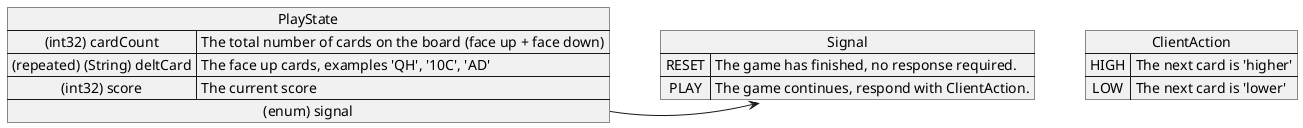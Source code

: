 @startuml
'https://plantuml.com/object-diagram

map Signal {
RESET => The game has finished, no response required.
PLAY => The game continues, respond with ClientAction.
}

map PlayState{
 (int32) cardCount => The total number of cards on the board (face up + face down)
 (repeated) (String) deltCard => The face up cards, examples 'QH', '10C', 'AD'
 (int32) score => The current score
 (enum) signal *-> Signal
}

map ClientAction {
HIGH => The next card is 'higher'
LOW => The next card is 'lower'
}
@enduml
